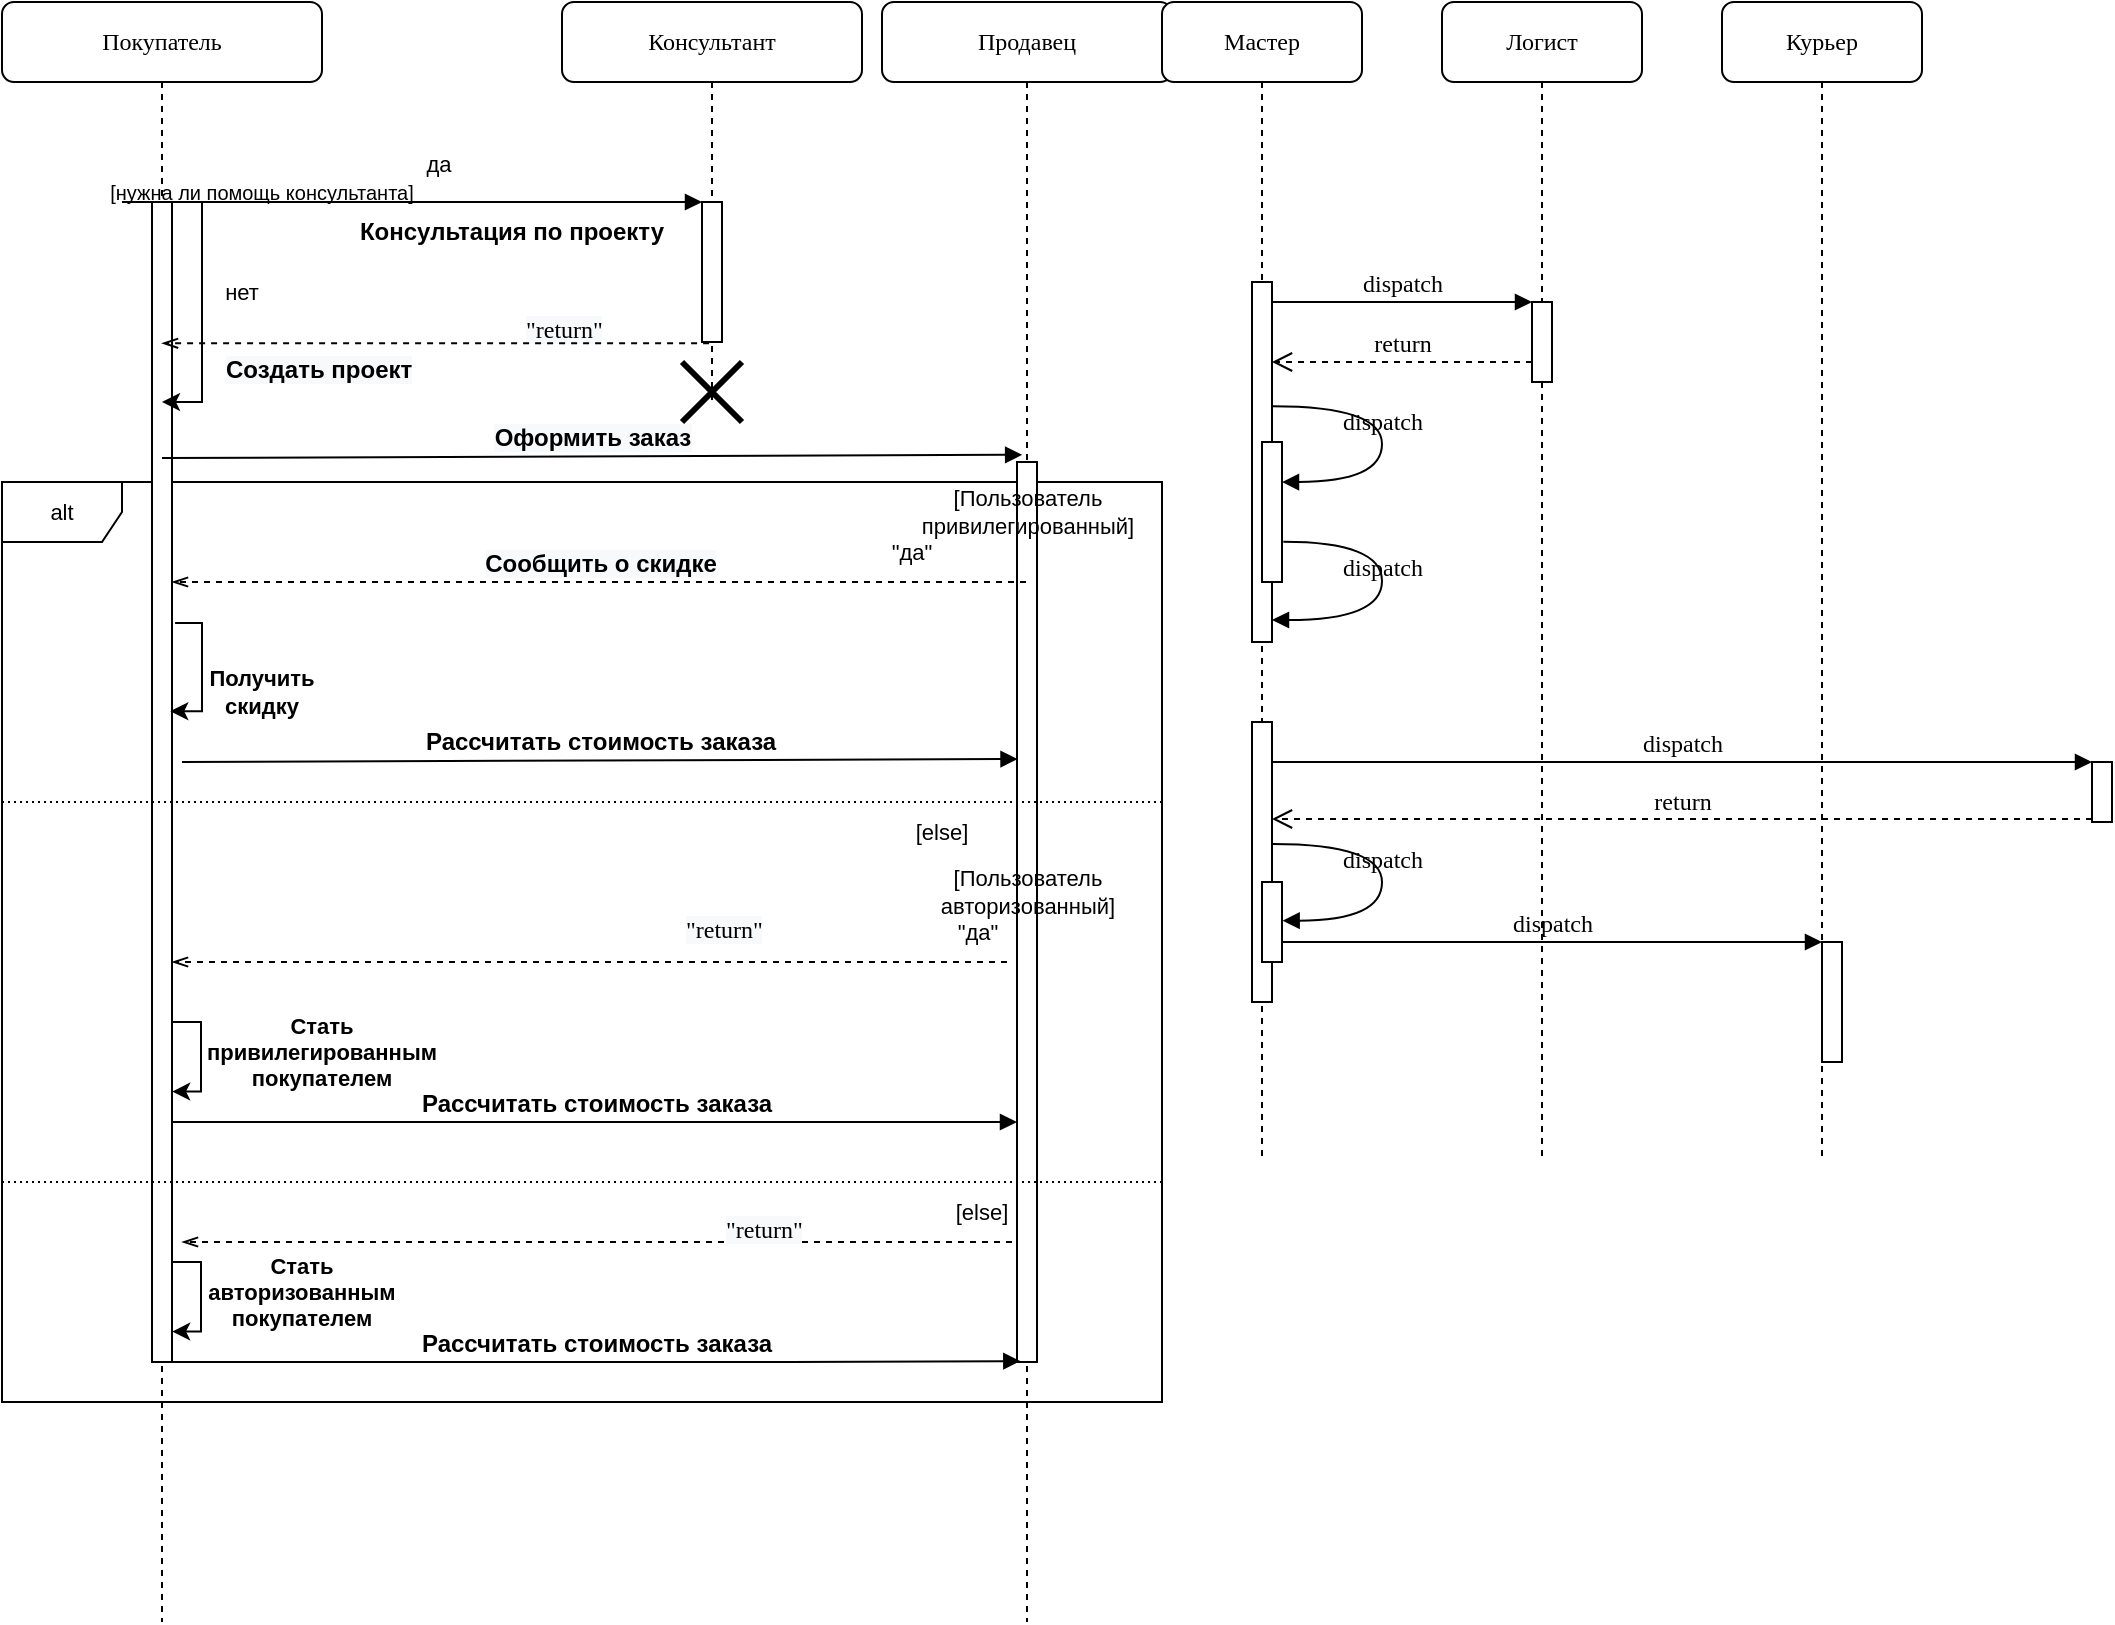 <mxfile version="17.1.3" type="github">
  <diagram name="Page-1" id="13e1069c-82ec-6db2-03f1-153e76fe0fe0">
    <mxGraphModel dx="1056" dy="566" grid="1" gridSize="10" guides="1" tooltips="1" connect="1" arrows="1" fold="1" page="1" pageScale="1" pageWidth="1100" pageHeight="850" background="none" math="0" shadow="0">
      <root>
        <mxCell id="0" />
        <mxCell id="1" parent="0" />
        <mxCell id="_RV6bXpBdhq5zvl98dlv-27" value="alt" style="shape=umlFrame;whiteSpace=wrap;html=1;fontSize=11;" vertex="1" parent="1">
          <mxGeometry x="100" y="320" width="580" height="460" as="geometry" />
        </mxCell>
        <mxCell id="7baba1c4bc27f4b0-2" value="Консультант" style="shape=umlLifeline;perimeter=lifelinePerimeter;whiteSpace=wrap;html=1;container=1;collapsible=0;recursiveResize=0;outlineConnect=0;rounded=1;shadow=0;comic=0;labelBackgroundColor=none;strokeWidth=1;fontFamily=Verdana;fontSize=12;align=center;" parent="1" vertex="1">
          <mxGeometry x="380" y="80" width="150" height="200" as="geometry" />
        </mxCell>
        <mxCell id="7baba1c4bc27f4b0-10" value="" style="html=1;points=[];perimeter=orthogonalPerimeter;rounded=0;shadow=0;comic=0;labelBackgroundColor=none;strokeWidth=1;fontFamily=Verdana;fontSize=12;align=center;" parent="7baba1c4bc27f4b0-2" vertex="1">
          <mxGeometry x="70" y="100" width="10" height="70" as="geometry" />
        </mxCell>
        <mxCell id="_RV6bXpBdhq5zvl98dlv-1" value="&lt;font style=&quot;font-size: 12px&quot;&gt;&lt;b&gt;Консультация по&amp;nbsp;проекту&lt;/b&gt;&lt;/font&gt;" style="text;html=1;strokeColor=none;fillColor=none;align=center;verticalAlign=middle;whiteSpace=wrap;rounded=0;fontSize=7;" vertex="1" parent="7baba1c4bc27f4b0-2">
          <mxGeometry x="-200" y="100" width="350" height="30" as="geometry" />
        </mxCell>
        <mxCell id="_RV6bXpBdhq5zvl98dlv-7" value="" style="shape=umlDestroy;whiteSpace=wrap;html=1;strokeWidth=3;fontSize=11;" vertex="1" parent="7baba1c4bc27f4b0-2">
          <mxGeometry x="60" y="180" width="30" height="30" as="geometry" />
        </mxCell>
        <mxCell id="_RV6bXpBdhq5zvl98dlv-9" value="&lt;span style=&quot;color: rgb(0 , 0 , 0) ; font-family: &amp;#34;verdana&amp;#34; ; font-size: 12px ; font-style: normal ; font-weight: 400 ; letter-spacing: normal ; text-align: center ; text-indent: 0px ; text-transform: none ; word-spacing: 0px ; background-color: rgb(248 , 249 , 250) ; display: inline ; float: none&quot;&gt;&quot;return&quot;&lt;/span&gt;" style="text;whiteSpace=wrap;html=1;fontSize=11;" vertex="1" parent="7baba1c4bc27f4b0-2">
          <mxGeometry x="-20" y="150" width="60" height="30" as="geometry" />
        </mxCell>
        <mxCell id="7baba1c4bc27f4b0-3" value="Продавец" style="shape=umlLifeline;perimeter=lifelinePerimeter;whiteSpace=wrap;html=1;container=1;collapsible=0;recursiveResize=0;outlineConnect=0;rounded=1;shadow=0;comic=0;labelBackgroundColor=none;strokeWidth=1;fontFamily=Verdana;fontSize=12;align=center;" parent="1" vertex="1">
          <mxGeometry x="540" y="80" width="145" height="810" as="geometry" />
        </mxCell>
        <mxCell id="7baba1c4bc27f4b0-13" value="" style="html=1;points=[];perimeter=orthogonalPerimeter;rounded=0;shadow=0;comic=0;labelBackgroundColor=none;strokeWidth=1;fontFamily=Verdana;fontSize=12;align=center;" parent="7baba1c4bc27f4b0-3" vertex="1">
          <mxGeometry x="67.5" y="230" width="10" height="450" as="geometry" />
        </mxCell>
        <mxCell id="_RV6bXpBdhq5zvl98dlv-19" value="&quot;да&quot;" style="text;html=1;strokeColor=none;fillColor=none;align=center;verticalAlign=middle;whiteSpace=wrap;rounded=0;fontSize=11;" vertex="1" parent="7baba1c4bc27f4b0-3">
          <mxGeometry x="-15" y="260" width="60" height="30" as="geometry" />
        </mxCell>
        <mxCell id="_RV6bXpBdhq5zvl98dlv-21" value="[else]" style="text;html=1;strokeColor=none;fillColor=none;align=center;verticalAlign=middle;whiteSpace=wrap;rounded=0;fontSize=11;" vertex="1" parent="7baba1c4bc27f4b0-3">
          <mxGeometry y="400" width="60" height="30" as="geometry" />
        </mxCell>
        <mxCell id="_RV6bXpBdhq5zvl98dlv-13" value="&lt;font style=&quot;font-size: 11px&quot;&gt;[Пользователь&lt;br&gt;привилегированный]&lt;/font&gt;" style="text;html=1;strokeColor=none;fillColor=none;align=center;verticalAlign=middle;whiteSpace=wrap;rounded=0;fontSize=11;" vertex="1" parent="7baba1c4bc27f4b0-3">
          <mxGeometry x="-22.5" y="240" width="190" height="30" as="geometry" />
        </mxCell>
        <mxCell id="_RV6bXpBdhq5zvl98dlv-23" value="&lt;font style=&quot;font-size: 11px&quot;&gt;[Пользователь&lt;br&gt;авторизованный]&lt;/font&gt;" style="text;html=1;strokeColor=none;fillColor=none;align=center;verticalAlign=middle;whiteSpace=wrap;rounded=0;fontSize=11;" vertex="1" parent="7baba1c4bc27f4b0-3">
          <mxGeometry x="-22.5" y="430" width="190" height="30" as="geometry" />
        </mxCell>
        <mxCell id="_RV6bXpBdhq5zvl98dlv-24" value="&quot;да&quot;" style="text;html=1;strokeColor=none;fillColor=none;align=center;verticalAlign=middle;whiteSpace=wrap;rounded=0;fontSize=11;" vertex="1" parent="7baba1c4bc27f4b0-3">
          <mxGeometry x="17.5" y="450" width="60" height="30" as="geometry" />
        </mxCell>
        <mxCell id="7baba1c4bc27f4b0-4" value="Мастер" style="shape=umlLifeline;perimeter=lifelinePerimeter;whiteSpace=wrap;html=1;container=1;collapsible=0;recursiveResize=0;outlineConnect=0;rounded=1;shadow=0;comic=0;labelBackgroundColor=none;strokeWidth=1;fontFamily=Verdana;fontSize=12;align=center;" parent="1" vertex="1">
          <mxGeometry x="680" y="80" width="100" height="580" as="geometry" />
        </mxCell>
        <mxCell id="7baba1c4bc27f4b0-5" value="Логист" style="shape=umlLifeline;perimeter=lifelinePerimeter;whiteSpace=wrap;html=1;container=1;collapsible=0;recursiveResize=0;outlineConnect=0;rounded=1;shadow=0;comic=0;labelBackgroundColor=none;strokeWidth=1;fontFamily=Verdana;fontSize=12;align=center;" parent="1" vertex="1">
          <mxGeometry x="820" y="80" width="100" height="580" as="geometry" />
        </mxCell>
        <mxCell id="7baba1c4bc27f4b0-6" value="Курьер" style="shape=umlLifeline;perimeter=lifelinePerimeter;whiteSpace=wrap;html=1;container=1;collapsible=0;recursiveResize=0;outlineConnect=0;rounded=1;shadow=0;comic=0;labelBackgroundColor=none;strokeWidth=1;fontFamily=Verdana;fontSize=12;align=center;" parent="1" vertex="1">
          <mxGeometry x="960" y="80" width="100" height="580" as="geometry" />
        </mxCell>
        <mxCell id="7baba1c4bc27f4b0-8" value="Покупатель" style="shape=umlLifeline;perimeter=lifelinePerimeter;whiteSpace=wrap;html=1;container=1;collapsible=0;recursiveResize=0;outlineConnect=0;rounded=1;shadow=0;comic=0;labelBackgroundColor=none;strokeWidth=1;fontFamily=Verdana;fontSize=12;align=center;" parent="1" vertex="1">
          <mxGeometry x="100" y="80" width="160" height="810" as="geometry" />
        </mxCell>
        <mxCell id="7baba1c4bc27f4b0-9" value="" style="html=1;points=[];perimeter=orthogonalPerimeter;rounded=0;shadow=0;comic=0;labelBackgroundColor=none;strokeWidth=1;fontFamily=Verdana;fontSize=12;align=center;" parent="7baba1c4bc27f4b0-8" vertex="1">
          <mxGeometry x="75" y="100" width="10" height="580" as="geometry" />
        </mxCell>
        <mxCell id="_RV6bXpBdhq5zvl98dlv-3" value="" style="endArrow=classic;html=1;rounded=0;fontSize=12;edgeStyle=elbowEdgeStyle;exitX=0.111;exitY=0.667;exitDx=0;exitDy=0;exitPerimeter=0;" edge="1" parent="7baba1c4bc27f4b0-8" source="_RV6bXpBdhq5zvl98dlv-2">
          <mxGeometry width="50" height="50" relative="1" as="geometry">
            <mxPoint x="60" y="156" as="sourcePoint" />
            <mxPoint x="80" y="200" as="targetPoint" />
            <Array as="points">
              <mxPoint x="100" y="180" />
            </Array>
          </mxGeometry>
        </mxCell>
        <mxCell id="_RV6bXpBdhq5zvl98dlv-16" value="" style="endArrow=classic;html=1;rounded=0;fontSize=10;edgeStyle=elbowEdgeStyle;exitX=1.155;exitY=0.363;exitDx=0;exitDy=0;exitPerimeter=0;entryX=0.912;entryY=0.439;entryDx=0;entryDy=0;entryPerimeter=0;" edge="1" parent="7baba1c4bc27f4b0-8" source="7baba1c4bc27f4b0-9" target="7baba1c4bc27f4b0-9">
          <mxGeometry width="50" height="50" relative="1" as="geometry">
            <mxPoint x="140" y="320" as="sourcePoint" />
            <mxPoint x="160" y="400" as="targetPoint" />
            <Array as="points">
              <mxPoint x="100" y="350" />
              <mxPoint x="140" y="340" />
            </Array>
          </mxGeometry>
        </mxCell>
        <mxCell id="_RV6bXpBdhq5zvl98dlv-31" value="" style="endArrow=classic;html=1;rounded=0;fontSize=10;edgeStyle=elbowEdgeStyle;exitX=1.05;exitY=0.463;exitDx=0;exitDy=0;exitPerimeter=0;entryX=1.058;entryY=0.534;entryDx=0;entryDy=0;entryPerimeter=0;" edge="1" parent="7baba1c4bc27f4b0-8">
          <mxGeometry width="50" height="50" relative="1" as="geometry">
            <mxPoint x="85" y="510" as="sourcePoint" />
            <mxPoint x="85.08" y="544.79" as="targetPoint" />
            <Array as="points">
              <mxPoint x="99.5" y="533.13" />
              <mxPoint x="139.5" y="523.13" />
            </Array>
          </mxGeometry>
        </mxCell>
        <mxCell id="_RV6bXpBdhq5zvl98dlv-33" value="" style="endArrow=none;dashed=1;html=1;dashPattern=1 2;strokeWidth=1;rounded=0;fontSize=11;" edge="1" parent="7baba1c4bc27f4b0-8">
          <mxGeometry width="50" height="50" relative="1" as="geometry">
            <mxPoint y="590" as="sourcePoint" />
            <mxPoint x="580" y="590.0" as="targetPoint" />
          </mxGeometry>
        </mxCell>
        <mxCell id="_RV6bXpBdhq5zvl98dlv-36" value="" style="endArrow=classic;html=1;rounded=0;fontSize=10;edgeStyle=elbowEdgeStyle;exitX=1.05;exitY=0.463;exitDx=0;exitDy=0;exitPerimeter=0;entryX=1.058;entryY=0.534;entryDx=0;entryDy=0;entryPerimeter=0;" edge="1" parent="7baba1c4bc27f4b0-8">
          <mxGeometry width="50" height="50" relative="1" as="geometry">
            <mxPoint x="85" y="630.0" as="sourcePoint" />
            <mxPoint x="85.08" y="664.79" as="targetPoint" />
            <Array as="points">
              <mxPoint x="99.5" y="653.13" />
              <mxPoint x="139.5" y="643.13" />
            </Array>
          </mxGeometry>
        </mxCell>
        <mxCell id="7baba1c4bc27f4b0-16" value="" style="html=1;points=[];perimeter=orthogonalPerimeter;rounded=0;shadow=0;comic=0;labelBackgroundColor=none;strokeWidth=1;fontFamily=Verdana;fontSize=12;align=center;" parent="1" vertex="1">
          <mxGeometry x="725" y="220" width="10" height="180" as="geometry" />
        </mxCell>
        <mxCell id="7baba1c4bc27f4b0-19" value="" style="html=1;points=[];perimeter=orthogonalPerimeter;rounded=0;shadow=0;comic=0;labelBackgroundColor=none;strokeWidth=1;fontFamily=Verdana;fontSize=12;align=center;" parent="1" vertex="1">
          <mxGeometry x="865" y="230" width="10" height="40" as="geometry" />
        </mxCell>
        <mxCell id="7baba1c4bc27f4b0-20" value="dispatch" style="html=1;verticalAlign=bottom;endArrow=block;entryX=0;entryY=0;labelBackgroundColor=none;fontFamily=Verdana;fontSize=12;edgeStyle=elbowEdgeStyle;elbow=vertical;" parent="1" source="7baba1c4bc27f4b0-16" target="7baba1c4bc27f4b0-19" edge="1">
          <mxGeometry relative="1" as="geometry">
            <mxPoint x="790" y="230" as="sourcePoint" />
          </mxGeometry>
        </mxCell>
        <mxCell id="7baba1c4bc27f4b0-21" value="return" style="html=1;verticalAlign=bottom;endArrow=open;dashed=1;endSize=8;labelBackgroundColor=none;fontFamily=Verdana;fontSize=12;edgeStyle=elbowEdgeStyle;elbow=vertical;" parent="1" source="7baba1c4bc27f4b0-19" target="7baba1c4bc27f4b0-16" edge="1">
          <mxGeometry relative="1" as="geometry">
            <mxPoint x="790" y="306" as="targetPoint" />
            <Array as="points">
              <mxPoint x="810" y="260" />
              <mxPoint x="840" y="260" />
            </Array>
          </mxGeometry>
        </mxCell>
        <mxCell id="7baba1c4bc27f4b0-22" value="" style="html=1;points=[];perimeter=orthogonalPerimeter;rounded=0;shadow=0;comic=0;labelBackgroundColor=none;strokeWidth=1;fontFamily=Verdana;fontSize=12;align=center;" parent="1" vertex="1">
          <mxGeometry x="725" y="440" width="10" height="140" as="geometry" />
        </mxCell>
        <mxCell id="7baba1c4bc27f4b0-25" value="" style="html=1;points=[];perimeter=orthogonalPerimeter;rounded=0;shadow=0;comic=0;labelBackgroundColor=none;strokeColor=#000000;strokeWidth=1;fillColor=#FFFFFF;fontFamily=Verdana;fontSize=12;fontColor=#000000;align=center;" parent="1" vertex="1">
          <mxGeometry x="1145" y="460" width="10" height="30" as="geometry" />
        </mxCell>
        <mxCell id="7baba1c4bc27f4b0-26" value="dispatch" style="html=1;verticalAlign=bottom;endArrow=block;entryX=0;entryY=0;labelBackgroundColor=none;fontFamily=Verdana;fontSize=12;" parent="1" source="7baba1c4bc27f4b0-22" target="7baba1c4bc27f4b0-25" edge="1">
          <mxGeometry relative="1" as="geometry">
            <mxPoint x="1070" y="340" as="sourcePoint" />
          </mxGeometry>
        </mxCell>
        <mxCell id="7baba1c4bc27f4b0-27" value="return" style="html=1;verticalAlign=bottom;endArrow=open;dashed=1;endSize=8;exitX=0;exitY=0.95;labelBackgroundColor=none;fontFamily=Verdana;fontSize=12;" parent="1" source="7baba1c4bc27f4b0-25" target="7baba1c4bc27f4b0-22" edge="1">
          <mxGeometry relative="1" as="geometry">
            <mxPoint x="1070" y="416" as="targetPoint" />
          </mxGeometry>
        </mxCell>
        <mxCell id="7baba1c4bc27f4b0-28" value="" style="html=1;points=[];perimeter=orthogonalPerimeter;rounded=0;shadow=0;comic=0;labelBackgroundColor=none;strokeWidth=1;fontFamily=Verdana;fontSize=12;align=center;" parent="1" vertex="1">
          <mxGeometry x="1010" y="550" width="10" height="60" as="geometry" />
        </mxCell>
        <mxCell id="7baba1c4bc27f4b0-29" value="dispatch" style="html=1;verticalAlign=bottom;endArrow=block;entryX=0;entryY=0;labelBackgroundColor=none;fontFamily=Verdana;fontSize=12;edgeStyle=elbowEdgeStyle;elbow=vertical;" parent="1" source="7baba1c4bc27f4b0-37" target="7baba1c4bc27f4b0-28" edge="1">
          <mxGeometry relative="1" as="geometry">
            <mxPoint x="940" y="550" as="sourcePoint" />
          </mxGeometry>
        </mxCell>
        <mxCell id="7baba1c4bc27f4b0-11" value="&lt;font face=&quot;helvetica&quot;&gt;&lt;span style=&quot;font-size: 11px&quot;&gt;да&lt;/span&gt;&lt;/font&gt;" style="html=1;verticalAlign=bottom;endArrow=block;entryX=0;entryY=0;labelBackgroundColor=none;fontFamily=Verdana;fontSize=12;edgeStyle=elbowEdgeStyle;elbow=vertical;" parent="1" source="7baba1c4bc27f4b0-9" target="7baba1c4bc27f4b0-10" edge="1">
          <mxGeometry y="10" relative="1" as="geometry">
            <mxPoint x="220" y="190" as="sourcePoint" />
            <mxPoint as="offset" />
          </mxGeometry>
        </mxCell>
        <mxCell id="7baba1c4bc27f4b0-34" value="" style="html=1;points=[];perimeter=orthogonalPerimeter;rounded=0;shadow=0;comic=0;labelBackgroundColor=none;strokeWidth=1;fontFamily=Verdana;fontSize=12;align=center;" parent="1" vertex="1">
          <mxGeometry x="730" y="300" width="10" height="70" as="geometry" />
        </mxCell>
        <mxCell id="7baba1c4bc27f4b0-35" value="dispatch" style="html=1;verticalAlign=bottom;endArrow=block;labelBackgroundColor=none;fontFamily=Verdana;fontSize=12;elbow=vertical;edgeStyle=orthogonalEdgeStyle;curved=1;entryX=1;entryY=0.286;entryPerimeter=0;exitX=1.038;exitY=0.345;exitPerimeter=0;" parent="1" source="7baba1c4bc27f4b0-16" target="7baba1c4bc27f4b0-34" edge="1">
          <mxGeometry relative="1" as="geometry">
            <mxPoint x="605" y="230" as="sourcePoint" />
            <mxPoint x="735" y="230" as="targetPoint" />
            <Array as="points">
              <mxPoint x="790" y="282" />
              <mxPoint x="790" y="320" />
            </Array>
          </mxGeometry>
        </mxCell>
        <mxCell id="7baba1c4bc27f4b0-36" value="dispatch" style="html=1;verticalAlign=bottom;endArrow=block;labelBackgroundColor=none;fontFamily=Verdana;fontSize=12;elbow=vertical;edgeStyle=orthogonalEdgeStyle;curved=1;exitX=1.066;exitY=0.713;exitPerimeter=0;" parent="1" source="7baba1c4bc27f4b0-34" edge="1">
          <mxGeometry relative="1" as="geometry">
            <mxPoint x="750.333" y="350" as="sourcePoint" />
            <mxPoint x="735" y="389" as="targetPoint" />
            <Array as="points">
              <mxPoint x="790" y="350" />
              <mxPoint x="790" y="389" />
            </Array>
          </mxGeometry>
        </mxCell>
        <mxCell id="7baba1c4bc27f4b0-37" value="" style="html=1;points=[];perimeter=orthogonalPerimeter;rounded=0;shadow=0;comic=0;labelBackgroundColor=none;strokeWidth=1;fontFamily=Verdana;fontSize=12;align=center;" parent="1" vertex="1">
          <mxGeometry x="730" y="520" width="10" height="40" as="geometry" />
        </mxCell>
        <mxCell id="7baba1c4bc27f4b0-39" value="dispatch" style="html=1;verticalAlign=bottom;endArrow=block;labelBackgroundColor=none;fontFamily=Verdana;fontSize=12;elbow=vertical;edgeStyle=orthogonalEdgeStyle;curved=1;entryX=1;entryY=0.286;entryPerimeter=0;exitX=1.038;exitY=0.345;exitPerimeter=0;" parent="1" edge="1">
          <mxGeometry relative="1" as="geometry">
            <mxPoint x="735.333" y="501" as="sourcePoint" />
            <mxPoint x="740.333" y="539.333" as="targetPoint" />
            <Array as="points">
              <mxPoint x="790" y="501" />
              <mxPoint x="790" y="539" />
            </Array>
          </mxGeometry>
        </mxCell>
        <mxCell id="_RV6bXpBdhq5zvl98dlv-2" value="&lt;span style=&quot;font-family: &amp;#34;helvetica&amp;#34;&quot;&gt;&lt;font style=&quot;font-size: 10px&quot;&gt;[нужна ли помощь консультанта]&lt;/font&gt;&lt;/span&gt;" style="text;html=1;strokeColor=none;fillColor=none;align=center;verticalAlign=middle;whiteSpace=wrap;rounded=0;fontSize=11;" vertex="1" parent="1">
          <mxGeometry x="140" y="160" width="180" height="30" as="geometry" />
        </mxCell>
        <mxCell id="_RV6bXpBdhq5zvl98dlv-4" value="&lt;b style=&quot;color: rgb(0 , 0 , 0) ; font-family: &amp;#34;helvetica&amp;#34; ; font-size: 12px ; font-style: normal ; letter-spacing: normal ; text-align: center ; text-indent: 0px ; text-transform: none ; word-spacing: 0px ; background-color: rgb(248 , 249 , 250)&quot;&gt;Создать проект&lt;/b&gt;" style="text;whiteSpace=wrap;html=1;fontSize=12;" vertex="1" parent="1">
          <mxGeometry x="210" y="250" width="100" height="30" as="geometry" />
        </mxCell>
        <mxCell id="_RV6bXpBdhq5zvl98dlv-5" value="&lt;font style=&quot;font-size: 11px&quot;&gt;нет&lt;/font&gt;" style="text;html=1;strokeColor=none;fillColor=none;align=center;verticalAlign=middle;whiteSpace=wrap;rounded=0;fontSize=12;" vertex="1" parent="1">
          <mxGeometry x="190" y="210" width="60" height="30" as="geometry" />
        </mxCell>
        <mxCell id="_RV6bXpBdhq5zvl98dlv-6" value="" style="endArrow=openThin;html=1;rounded=0;fontSize=11;exitX=0.355;exitY=1.009;exitDx=0;exitDy=0;exitPerimeter=0;dashed=1;endFill=0;" edge="1" parent="1" source="7baba1c4bc27f4b0-10" target="7baba1c4bc27f4b0-8">
          <mxGeometry width="50" height="50" relative="1" as="geometry">
            <mxPoint x="320" y="320" as="sourcePoint" />
            <mxPoint x="370" y="270" as="targetPoint" />
          </mxGeometry>
        </mxCell>
        <mxCell id="_RV6bXpBdhq5zvl98dlv-10" value="&lt;b&gt;&lt;span style=&quot;font-size: 12px ; background-color: rgb(248 , 249 , 250)&quot;&gt;Оформить&amp;nbsp;&lt;/span&gt;&lt;span style=&quot;font-size: 12px ; background-color: rgb(248 , 249 , 250)&quot;&gt;заказ&lt;/span&gt;&lt;/b&gt;" style="html=1;verticalAlign=bottom;endArrow=block;rounded=0;fontSize=11;entryX=0.257;entryY=-0.008;entryDx=0;entryDy=0;entryPerimeter=0;" edge="1" parent="1" target="7baba1c4bc27f4b0-13">
          <mxGeometry width="80" relative="1" as="geometry">
            <mxPoint x="180" y="308" as="sourcePoint" />
            <mxPoint x="470" y="360" as="targetPoint" />
          </mxGeometry>
        </mxCell>
        <mxCell id="_RV6bXpBdhq5zvl98dlv-11" value="&lt;span style=&quot;font-size: 12px ; background-color: rgb(248 , 249 , 250)&quot;&gt;&lt;b&gt;Сообщить о скидке&lt;/b&gt;&lt;/span&gt;" style="html=1;verticalAlign=bottom;endArrow=openThin;rounded=0;fontSize=11;dashed=1;endFill=0;" edge="1" parent="1" source="7baba1c4bc27f4b0-3" target="7baba1c4bc27f4b0-9">
          <mxGeometry width="80" relative="1" as="geometry">
            <mxPoint x="340" y="350" as="sourcePoint" />
            <mxPoint x="420" y="350" as="targetPoint" />
            <Array as="points">
              <mxPoint x="560" y="370" />
              <mxPoint x="340" y="370" />
            </Array>
          </mxGeometry>
        </mxCell>
        <mxCell id="_RV6bXpBdhq5zvl98dlv-17" value="&lt;font size=&quot;1&quot;&gt;&lt;b style=&quot;font-size: 11px&quot;&gt;Получить скидку&lt;/b&gt;&lt;/font&gt;" style="text;html=1;strokeColor=none;fillColor=none;align=center;verticalAlign=middle;whiteSpace=wrap;rounded=0;fontSize=10;" vertex="1" parent="1">
          <mxGeometry x="200" y="410" width="60" height="30" as="geometry" />
        </mxCell>
        <mxCell id="_RV6bXpBdhq5zvl98dlv-20" value="" style="endArrow=none;dashed=1;html=1;dashPattern=1 2;strokeWidth=1;rounded=0;fontSize=11;" edge="1" parent="1">
          <mxGeometry width="50" height="50" relative="1" as="geometry">
            <mxPoint x="100" y="480" as="sourcePoint" />
            <mxPoint x="680" y="480" as="targetPoint" />
          </mxGeometry>
        </mxCell>
        <mxCell id="_RV6bXpBdhq5zvl98dlv-18" value="&lt;b&gt;Рассчитать стоимость заказа&lt;/b&gt;" style="html=1;verticalAlign=bottom;endArrow=block;rounded=0;fontSize=12;entryX=0.026;entryY=0.33;entryDx=0;entryDy=0;entryPerimeter=0;" edge="1" parent="1" target="7baba1c4bc27f4b0-13">
          <mxGeometry width="80" relative="1" as="geometry">
            <mxPoint x="190" y="460" as="sourcePoint" />
            <mxPoint x="600" y="460" as="targetPoint" />
          </mxGeometry>
        </mxCell>
        <mxCell id="_RV6bXpBdhq5zvl98dlv-25" value="" style="html=1;verticalAlign=bottom;endArrow=openThin;rounded=0;fontSize=11;strokeWidth=1;exitX=0.75;exitY=1;exitDx=0;exitDy=0;dashed=1;endFill=0;" edge="1" parent="1" source="_RV6bXpBdhq5zvl98dlv-24" target="7baba1c4bc27f4b0-9">
          <mxGeometry width="80" relative="1" as="geometry">
            <mxPoint x="360" y="610" as="sourcePoint" />
            <mxPoint x="440" y="610" as="targetPoint" />
          </mxGeometry>
        </mxCell>
        <mxCell id="_RV6bXpBdhq5zvl98dlv-28" value="&lt;b&gt;Рассчитать стоимость заказа&lt;/b&gt;" style="html=1;verticalAlign=bottom;endArrow=block;rounded=0;fontSize=12;" edge="1" parent="1" source="7baba1c4bc27f4b0-9" target="7baba1c4bc27f4b0-13">
          <mxGeometry width="80" relative="1" as="geometry">
            <mxPoint x="190" y="610" as="sourcePoint" />
            <mxPoint x="600.39" y="610" as="targetPoint" />
            <Array as="points">
              <mxPoint x="500" y="640" />
            </Array>
          </mxGeometry>
        </mxCell>
        <mxCell id="_RV6bXpBdhq5zvl98dlv-30" value="&lt;span style=&quot;color: rgb(0 , 0 , 0) ; font-family: &amp;#34;verdana&amp;#34; ; font-size: 12px ; font-style: normal ; font-weight: 400 ; letter-spacing: normal ; text-align: center ; text-indent: 0px ; text-transform: none ; word-spacing: 0px ; background-color: rgb(248 , 249 , 250) ; display: inline ; float: none&quot;&gt;&quot;return&quot;&lt;/span&gt;" style="text;whiteSpace=wrap;html=1;fontSize=11;" vertex="1" parent="1">
          <mxGeometry x="440" y="530" width="60" height="30" as="geometry" />
        </mxCell>
        <mxCell id="_RV6bXpBdhq5zvl98dlv-32" value="&lt;b style=&quot;font-size: 11px&quot;&gt;&lt;span&gt;Стать привилегированным&lt;/span&gt;&lt;br&gt;&lt;span&gt;покупателем&lt;/span&gt;&lt;/b&gt;" style="text;html=1;strokeColor=none;fillColor=none;align=center;verticalAlign=middle;whiteSpace=wrap;rounded=0;fontSize=10;" vertex="1" parent="1">
          <mxGeometry x="230" y="590" width="60" height="30" as="geometry" />
        </mxCell>
        <mxCell id="_RV6bXpBdhq5zvl98dlv-34" value="[else]" style="text;html=1;strokeColor=none;fillColor=none;align=center;verticalAlign=middle;whiteSpace=wrap;rounded=0;fontSize=11;" vertex="1" parent="1">
          <mxGeometry x="560" y="670" width="60" height="30" as="geometry" />
        </mxCell>
        <mxCell id="_RV6bXpBdhq5zvl98dlv-35" value="" style="html=1;verticalAlign=bottom;endArrow=openThin;rounded=0;fontSize=11;strokeWidth=1;exitX=0.75;exitY=1;exitDx=0;exitDy=0;dashed=1;endFill=0;" edge="1" parent="1" source="_RV6bXpBdhq5zvl98dlv-34">
          <mxGeometry width="80" relative="1" as="geometry">
            <mxPoint x="598.75" y="698.57" as="sourcePoint" />
            <mxPoint x="190" y="700" as="targetPoint" />
          </mxGeometry>
        </mxCell>
        <mxCell id="_RV6bXpBdhq5zvl98dlv-37" value="&lt;b&gt;&lt;font style=&quot;font-size: 11px&quot;&gt;Стать авторизованным покупателем&lt;/font&gt;&lt;/b&gt;" style="text;html=1;strokeColor=none;fillColor=none;align=center;verticalAlign=middle;whiteSpace=wrap;rounded=0;fontSize=10;" vertex="1" parent="1">
          <mxGeometry x="220" y="710" width="60" height="30" as="geometry" />
        </mxCell>
        <mxCell id="_RV6bXpBdhq5zvl98dlv-38" value="&lt;b&gt;Рассчитать стоимость заказа&lt;/b&gt;" style="html=1;verticalAlign=bottom;endArrow=block;rounded=0;fontSize=12;entryX=0.165;entryY=0.999;entryDx=0;entryDy=0;entryPerimeter=0;exitX=1;exitY=1;exitDx=0;exitDy=0;exitPerimeter=0;" edge="1" parent="1" source="7baba1c4bc27f4b0-9" target="7baba1c4bc27f4b0-13">
          <mxGeometry width="80" relative="1" as="geometry">
            <mxPoint x="190" y="760" as="sourcePoint" />
            <mxPoint x="601.25" y="760.0" as="targetPoint" />
            <Array as="points">
              <mxPoint x="493.75" y="760" />
            </Array>
          </mxGeometry>
        </mxCell>
        <mxCell id="_RV6bXpBdhq5zvl98dlv-39" value="&lt;span style=&quot;color: rgb(0 , 0 , 0) ; font-family: &amp;#34;verdana&amp;#34; ; font-size: 12px ; font-style: normal ; font-weight: 400 ; letter-spacing: normal ; text-align: center ; text-indent: 0px ; text-transform: none ; word-spacing: 0px ; background-color: rgb(248 , 249 , 250) ; display: inline ; float: none&quot;&gt;&quot;return&quot;&lt;/span&gt;" style="text;whiteSpace=wrap;html=1;fontSize=11;" vertex="1" parent="1">
          <mxGeometry x="460" y="680" width="60" height="30" as="geometry" />
        </mxCell>
      </root>
    </mxGraphModel>
  </diagram>
</mxfile>
